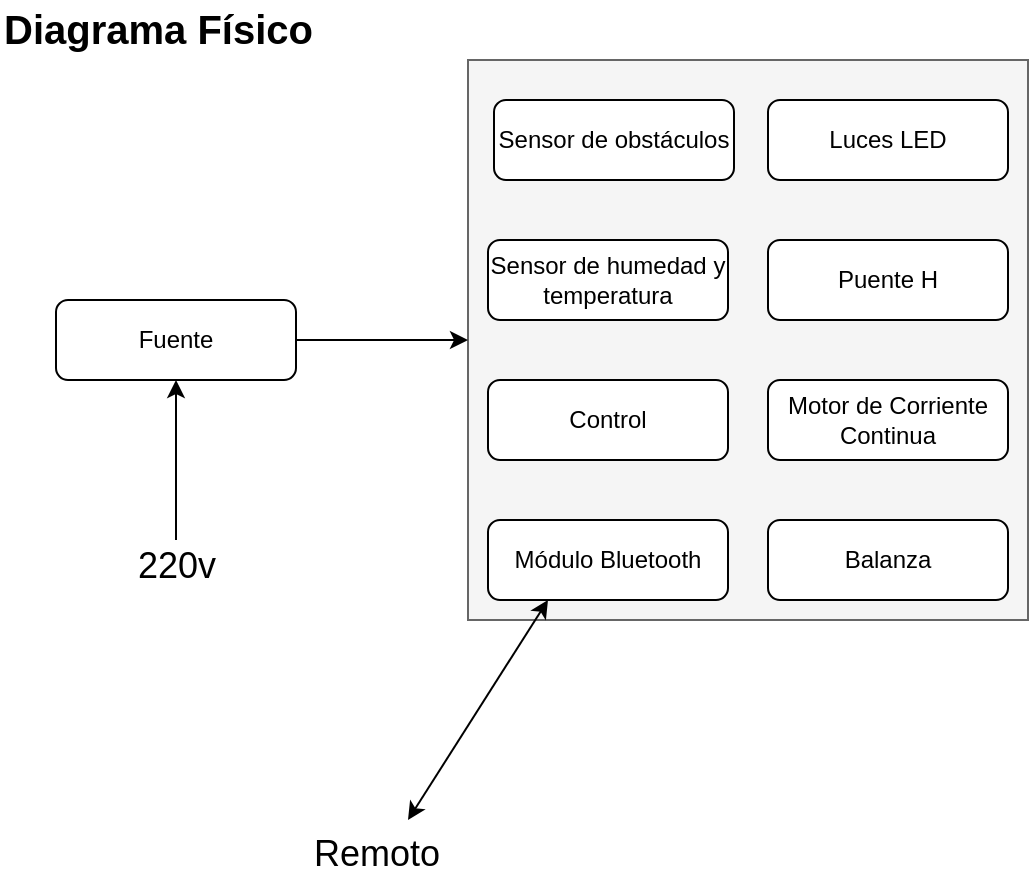 <mxfile version="10.8.1" type="device"><diagram id="HATcN9iNYo2sIUN5zzX2" name="Página-1"><mxGraphModel dx="834" dy="484" grid="1" gridSize="10" guides="1" tooltips="1" connect="1" arrows="1" fold="1" page="1" pageScale="1" pageWidth="827" pageHeight="1169" math="0" shadow="0"><root><mxCell id="0"/><mxCell id="1" parent="0"/><mxCell id="Zzn2BgYCcbiLt0wXhRQB-20" value="" style="rounded=0;whiteSpace=wrap;html=1;align=center;fillColor=#f5f5f5;strokeColor=#666666;fontColor=#333333;" parent="1" vertex="1"><mxGeometry x="244" y="40" width="280" height="280" as="geometry"/></mxCell><mxCell id="ciuTdQTVXY5eTaxED4Si-30" value="Diagrama Físico" style="text;html=1;resizable=0;points=[];autosize=1;align=left;verticalAlign=top;spacingTop=-4;fontSize=20;fontStyle=1" parent="1" vertex="1"><mxGeometry x="10" y="10" width="160" height="30" as="geometry"/></mxCell><mxCell id="Zzn2BgYCcbiLt0wXhRQB-10" value="Módulo Bluetooth" style="rounded=1;whiteSpace=wrap;html=1;" parent="1" vertex="1"><mxGeometry x="254" y="270" width="120" height="40" as="geometry"/></mxCell><mxCell id="Zzn2BgYCcbiLt0wXhRQB-13" value="" style="endArrow=classic;html=1;entryX=0.25;entryY=1;entryDx=0;entryDy=0;startArrow=classic;startFill=1;" parent="1" target="Zzn2BgYCcbiLt0wXhRQB-10" edge="1"><mxGeometry width="50" height="50" relative="1" as="geometry"><mxPoint x="214" y="420" as="sourcePoint"/><mxPoint x="254" y="350" as="targetPoint"/></mxGeometry></mxCell><mxCell id="Zzn2BgYCcbiLt0wXhRQB-14" value="Remoto" style="text;html=1;resizable=0;points=[];autosize=1;align=center;verticalAlign=top;spacingTop=-4;fontSize=18;" parent="1" vertex="1"><mxGeometry x="168" y="424" width="60" height="20" as="geometry"/></mxCell><mxCell id="Zzn2BgYCcbiLt0wXhRQB-15" value="Control" style="rounded=1;whiteSpace=wrap;html=1;" parent="1" vertex="1"><mxGeometry x="254" y="200" width="120" height="40" as="geometry"/></mxCell><mxCell id="Zzn2BgYCcbiLt0wXhRQB-16" value="Sensor de humedad y temperatura" style="rounded=1;whiteSpace=wrap;html=1;" parent="1" vertex="1"><mxGeometry x="254" y="130" width="120" height="40" as="geometry"/></mxCell><mxCell id="Zzn2BgYCcbiLt0wXhRQB-17" value="Sensor de obstáculos" style="rounded=1;whiteSpace=wrap;html=1;" parent="1" vertex="1"><mxGeometry x="257" y="60" width="120" height="40" as="geometry"/></mxCell><mxCell id="Zzn2BgYCcbiLt0wXhRQB-19" value="Balanza" style="rounded=1;whiteSpace=wrap;html=1;" parent="1" vertex="1"><mxGeometry x="394" y="270" width="120" height="40" as="geometry"/></mxCell><mxCell id="Zzn2BgYCcbiLt0wXhRQB-21" value="Motor de Corriente Continua" style="rounded=1;whiteSpace=wrap;html=1;" parent="1" vertex="1"><mxGeometry x="394" y="200" width="120" height="40" as="geometry"/></mxCell><mxCell id="Zzn2BgYCcbiLt0wXhRQB-22" value="Puente H" style="rounded=1;whiteSpace=wrap;html=1;" parent="1" vertex="1"><mxGeometry x="394" y="130" width="120" height="40" as="geometry"/></mxCell><mxCell id="Zzn2BgYCcbiLt0wXhRQB-23" value="Luces LED" style="rounded=1;whiteSpace=wrap;html=1;" parent="1" vertex="1"><mxGeometry x="394" y="60" width="120" height="40" as="geometry"/></mxCell><mxCell id="Y7Pb7eJ-uvpUWF-Eyy1r-1" style="edgeStyle=orthogonalEdgeStyle;rounded=0;orthogonalLoop=1;jettySize=auto;html=1;exitX=1;exitY=0.5;exitDx=0;exitDy=0;entryX=0;entryY=0.5;entryDx=0;entryDy=0;" edge="1" parent="1" source="Zzn2BgYCcbiLt0wXhRQB-26" target="Zzn2BgYCcbiLt0wXhRQB-20"><mxGeometry relative="1" as="geometry"/></mxCell><mxCell id="Zzn2BgYCcbiLt0wXhRQB-26" value="Fuente" style="rounded=1;whiteSpace=wrap;html=1;" parent="1" vertex="1"><mxGeometry x="38" y="160" width="120" height="40" as="geometry"/></mxCell><mxCell id="Zzn2BgYCcbiLt0wXhRQB-29" style="edgeStyle=orthogonalEdgeStyle;rounded=0;orthogonalLoop=1;jettySize=auto;html=1;entryX=0.5;entryY=1;entryDx=0;entryDy=0;startArrow=none;startFill=0;" parent="1" source="Zzn2BgYCcbiLt0wXhRQB-28" target="Zzn2BgYCcbiLt0wXhRQB-26" edge="1"><mxGeometry relative="1" as="geometry"/></mxCell><mxCell id="Zzn2BgYCcbiLt0wXhRQB-28" value="220v" style="text;html=1;resizable=0;points=[];autosize=1;align=center;verticalAlign=top;spacingTop=-4;fontSize=18;" parent="1" vertex="1"><mxGeometry x="78" y="280" width="40" height="20" as="geometry"/></mxCell></root></mxGraphModel></diagram></mxfile>